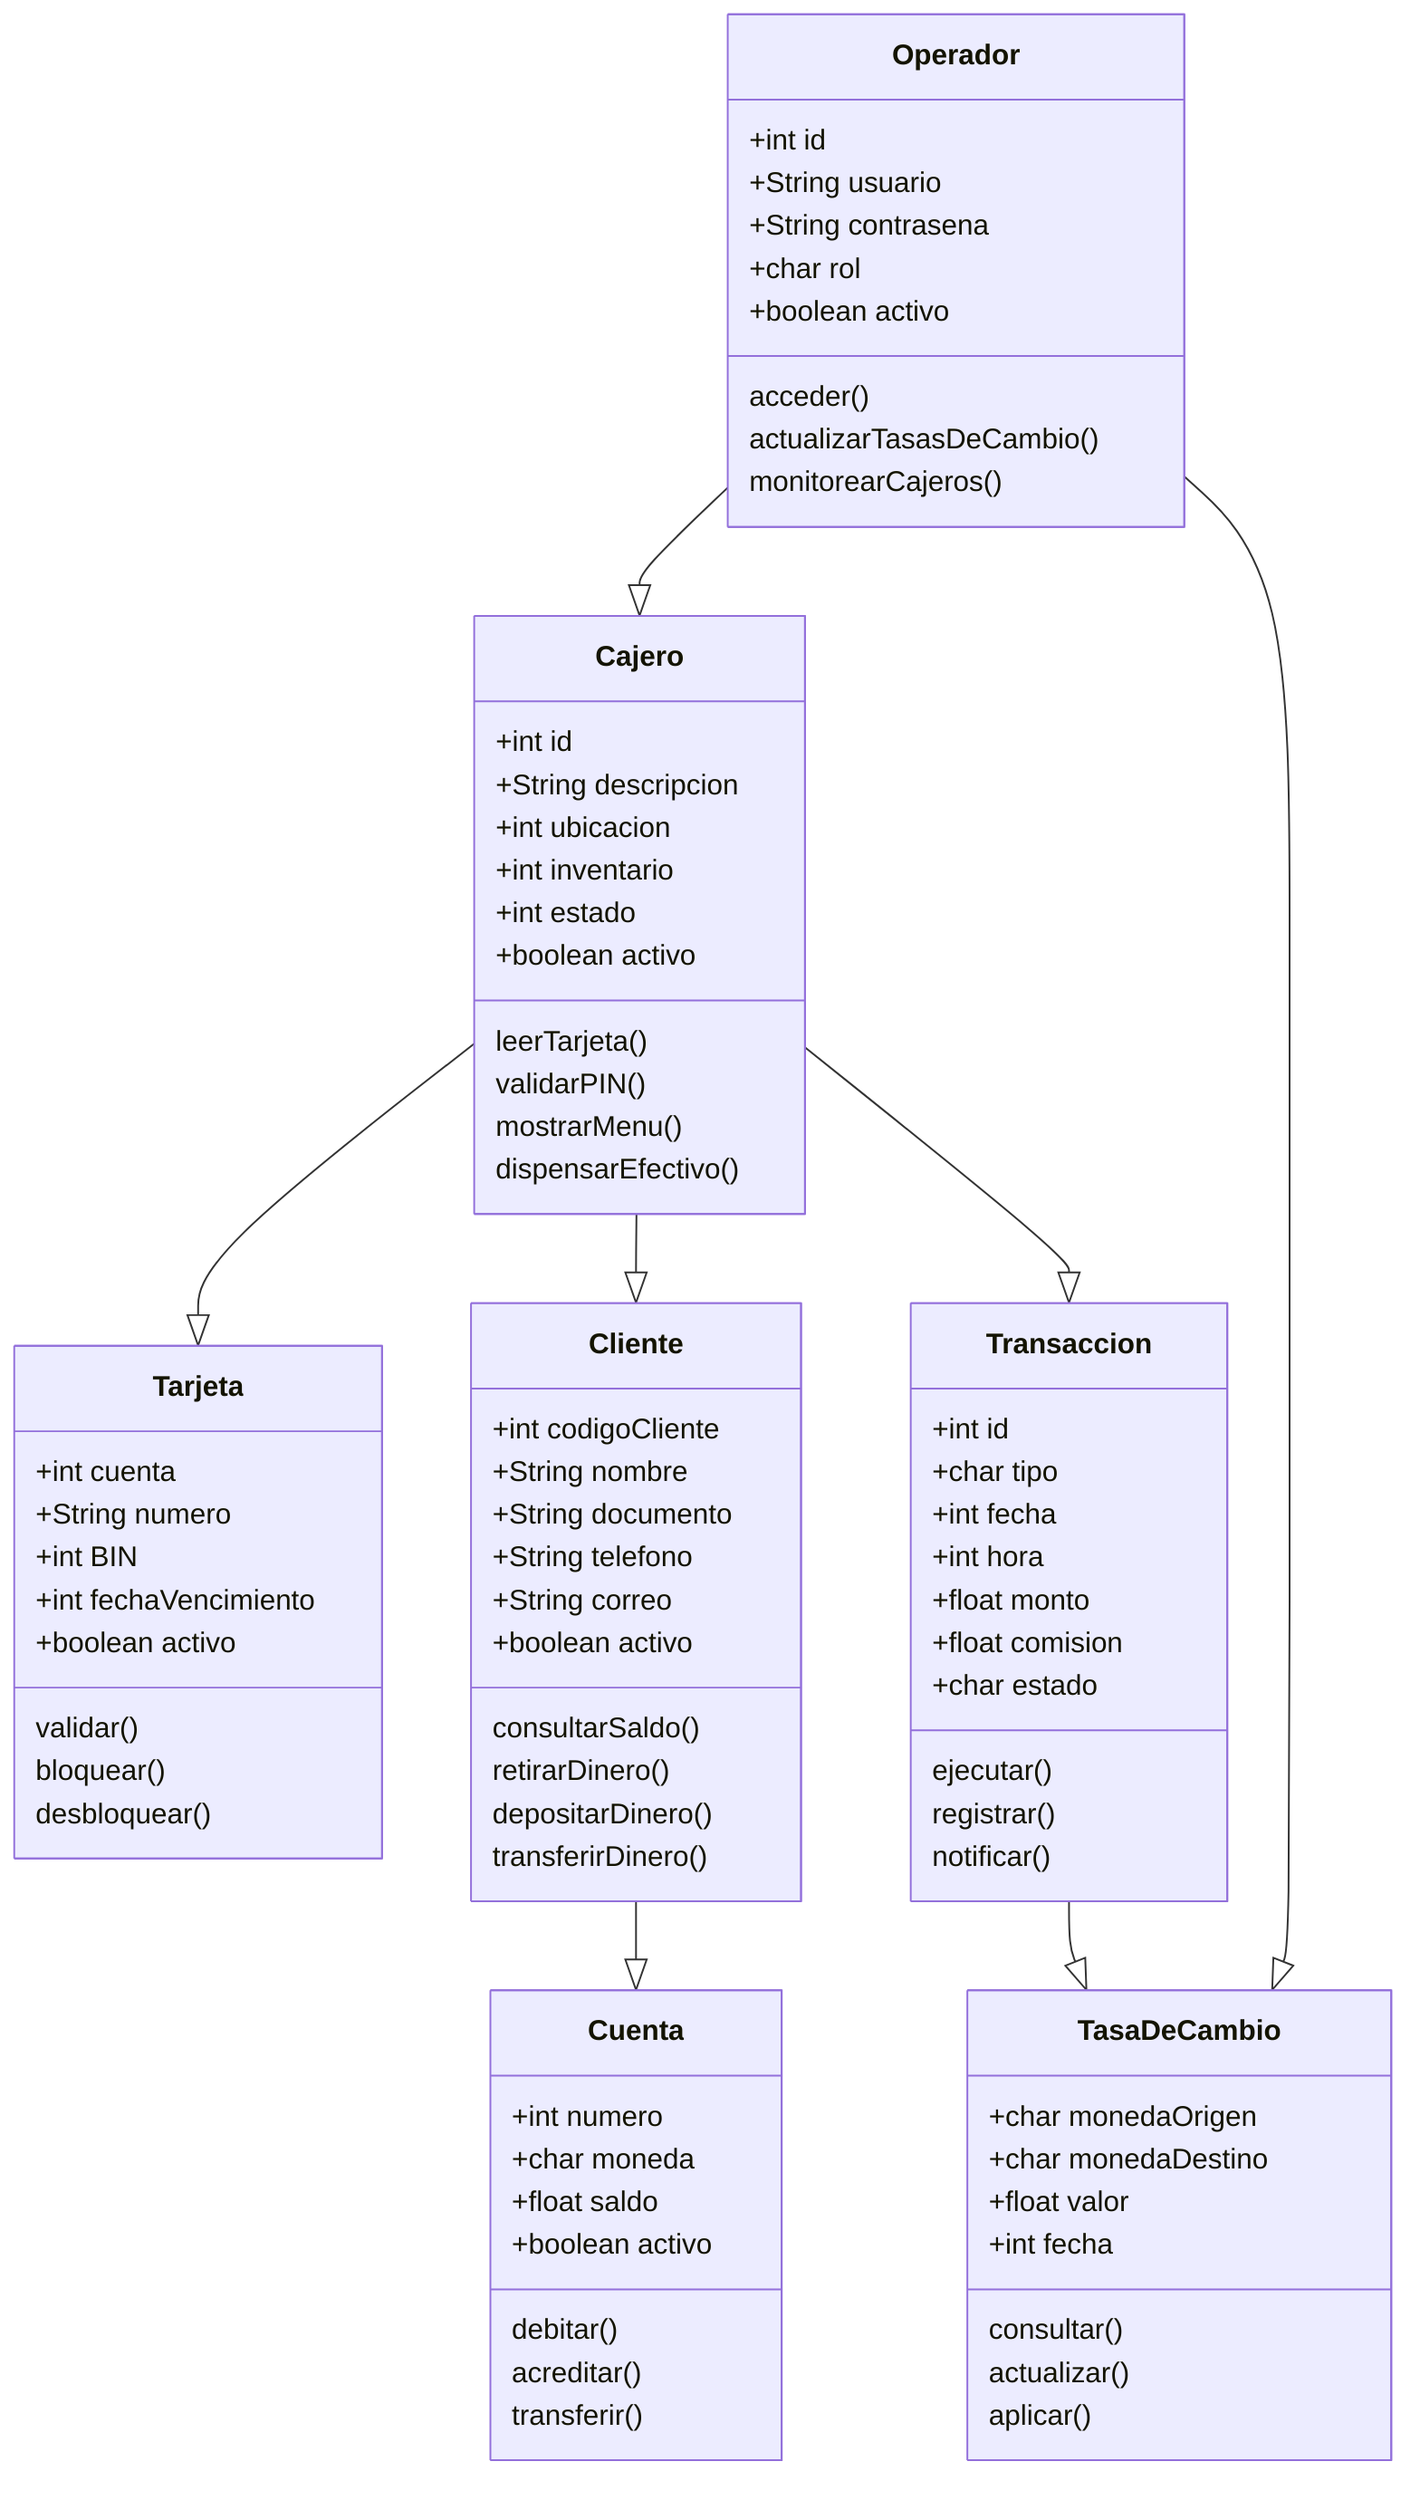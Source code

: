 classDiagram
class Cajero{
    +int id
    +String descripcion
    +int ubicacion
    +int inventario
    +int estado
    +boolean activo
    leerTarjeta() 
    validarPIN()
    mostrarMenu() 
    dispensarEfectivo()
}
class Tarjeta{
    +int cuenta
    +String numero
    +int BIN
    +int fechaVencimiento
    +boolean activo
    validar()
    bloquear()
    desbloquear()
}
class Cliente{
    +int codigoCliente
    +String nombre
    +String documento
    +String telefono
    +String correo
    +boolean activo
    consultarSaldo()
    retirarDinero()
    depositarDinero()
    transferirDinero()
}
class Cuenta{
    +int numero
    +char moneda
    +float saldo
    +boolean activo
    debitar()
    acreditar()
    transferir()
}
class Transaccion{
    +int id
    +char tipo
    +int fecha
    +int hora
    +float monto
    +float comision
    +char estado
    ejecutar()
    registrar()
    notificar()
}
class TasaDeCambio{
    +char monedaOrigen
    +char monedaDestino
    +float valor
    +int fecha
    consultar()
    actualizar()
    aplicar()
}
class Operador{
    +int id
    +String usuario
    +String contrasena
    +char rol
    +boolean activo
    acceder()
    actualizarTasasDeCambio()
    monitorearCajeros()
}

Cajero --|> Tarjeta
Cajero --|> Cliente
Cajero --|> Transaccion
Cliente --|> Cuenta
Transaccion --|> TasaDeCambio
Operador --|> Cajero
Operador --|> TasaDeCambio